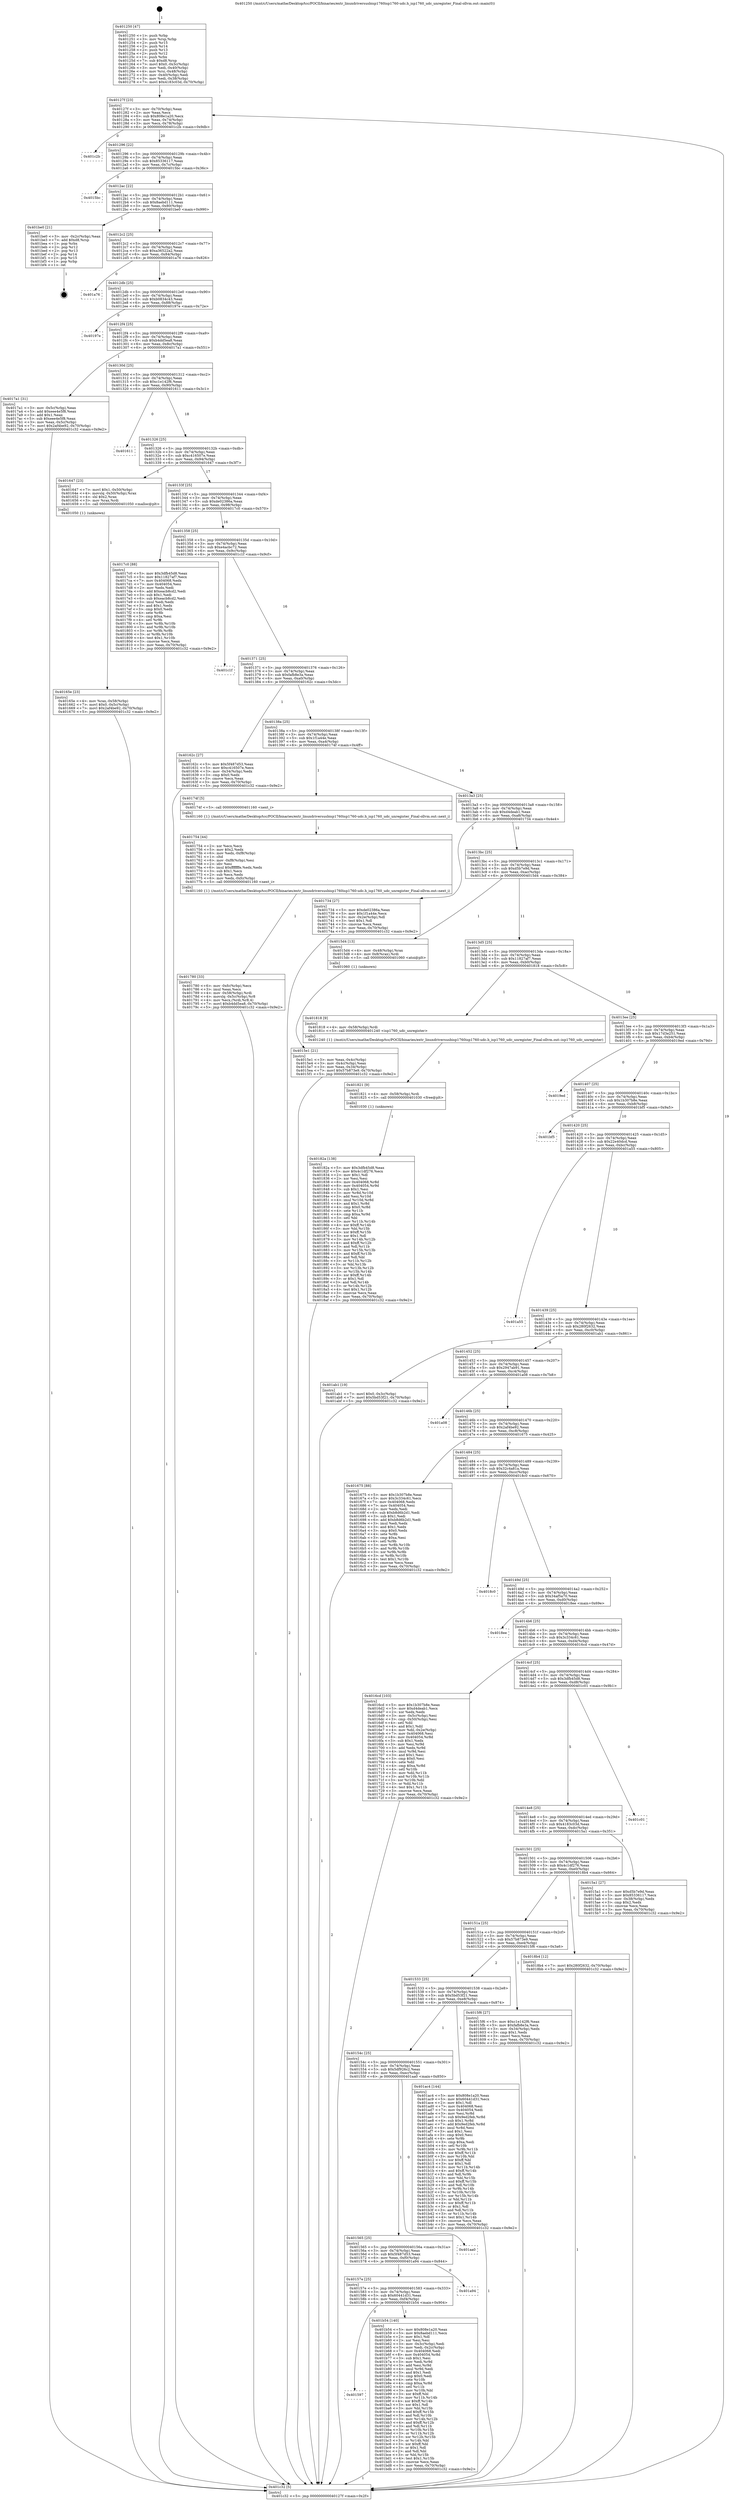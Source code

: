 digraph "0x401250" {
  label = "0x401250 (/mnt/c/Users/mathe/Desktop/tcc/POCII/binaries/extr_linuxdriversusbisp1760isp1760-udc.h_isp1760_udc_unregister_Final-ollvm.out::main(0))"
  labelloc = "t"
  node[shape=record]

  Entry [label="",width=0.3,height=0.3,shape=circle,fillcolor=black,style=filled]
  "0x40127f" [label="{
     0x40127f [23]\l
     | [instrs]\l
     &nbsp;&nbsp;0x40127f \<+3\>: mov -0x70(%rbp),%eax\l
     &nbsp;&nbsp;0x401282 \<+2\>: mov %eax,%ecx\l
     &nbsp;&nbsp;0x401284 \<+6\>: sub $0x808e1a20,%ecx\l
     &nbsp;&nbsp;0x40128a \<+3\>: mov %eax,-0x74(%rbp)\l
     &nbsp;&nbsp;0x40128d \<+3\>: mov %ecx,-0x78(%rbp)\l
     &nbsp;&nbsp;0x401290 \<+6\>: je 0000000000401c2b \<main+0x9db\>\l
  }"]
  "0x401c2b" [label="{
     0x401c2b\l
  }", style=dashed]
  "0x401296" [label="{
     0x401296 [22]\l
     | [instrs]\l
     &nbsp;&nbsp;0x401296 \<+5\>: jmp 000000000040129b \<main+0x4b\>\l
     &nbsp;&nbsp;0x40129b \<+3\>: mov -0x74(%rbp),%eax\l
     &nbsp;&nbsp;0x40129e \<+5\>: sub $0x85336117,%eax\l
     &nbsp;&nbsp;0x4012a3 \<+3\>: mov %eax,-0x7c(%rbp)\l
     &nbsp;&nbsp;0x4012a6 \<+6\>: je 00000000004015bc \<main+0x36c\>\l
  }"]
  Exit [label="",width=0.3,height=0.3,shape=circle,fillcolor=black,style=filled,peripheries=2]
  "0x4015bc" [label="{
     0x4015bc\l
  }", style=dashed]
  "0x4012ac" [label="{
     0x4012ac [22]\l
     | [instrs]\l
     &nbsp;&nbsp;0x4012ac \<+5\>: jmp 00000000004012b1 \<main+0x61\>\l
     &nbsp;&nbsp;0x4012b1 \<+3\>: mov -0x74(%rbp),%eax\l
     &nbsp;&nbsp;0x4012b4 \<+5\>: sub $0x8aebd111,%eax\l
     &nbsp;&nbsp;0x4012b9 \<+3\>: mov %eax,-0x80(%rbp)\l
     &nbsp;&nbsp;0x4012bc \<+6\>: je 0000000000401be0 \<main+0x990\>\l
  }"]
  "0x401597" [label="{
     0x401597\l
  }", style=dashed]
  "0x401be0" [label="{
     0x401be0 [21]\l
     | [instrs]\l
     &nbsp;&nbsp;0x401be0 \<+3\>: mov -0x2c(%rbp),%eax\l
     &nbsp;&nbsp;0x401be3 \<+7\>: add $0xd8,%rsp\l
     &nbsp;&nbsp;0x401bea \<+1\>: pop %rbx\l
     &nbsp;&nbsp;0x401beb \<+2\>: pop %r12\l
     &nbsp;&nbsp;0x401bed \<+2\>: pop %r13\l
     &nbsp;&nbsp;0x401bef \<+2\>: pop %r14\l
     &nbsp;&nbsp;0x401bf1 \<+2\>: pop %r15\l
     &nbsp;&nbsp;0x401bf3 \<+1\>: pop %rbp\l
     &nbsp;&nbsp;0x401bf4 \<+1\>: ret\l
  }"]
  "0x4012c2" [label="{
     0x4012c2 [25]\l
     | [instrs]\l
     &nbsp;&nbsp;0x4012c2 \<+5\>: jmp 00000000004012c7 \<main+0x77\>\l
     &nbsp;&nbsp;0x4012c7 \<+3\>: mov -0x74(%rbp),%eax\l
     &nbsp;&nbsp;0x4012ca \<+5\>: sub $0xa36522a2,%eax\l
     &nbsp;&nbsp;0x4012cf \<+6\>: mov %eax,-0x84(%rbp)\l
     &nbsp;&nbsp;0x4012d5 \<+6\>: je 0000000000401a76 \<main+0x826\>\l
  }"]
  "0x401b54" [label="{
     0x401b54 [140]\l
     | [instrs]\l
     &nbsp;&nbsp;0x401b54 \<+5\>: mov $0x808e1a20,%eax\l
     &nbsp;&nbsp;0x401b59 \<+5\>: mov $0x8aebd111,%ecx\l
     &nbsp;&nbsp;0x401b5e \<+2\>: mov $0x1,%dl\l
     &nbsp;&nbsp;0x401b60 \<+2\>: xor %esi,%esi\l
     &nbsp;&nbsp;0x401b62 \<+3\>: mov -0x3c(%rbp),%edi\l
     &nbsp;&nbsp;0x401b65 \<+3\>: mov %edi,-0x2c(%rbp)\l
     &nbsp;&nbsp;0x401b68 \<+7\>: mov 0x404068,%edi\l
     &nbsp;&nbsp;0x401b6f \<+8\>: mov 0x404054,%r8d\l
     &nbsp;&nbsp;0x401b77 \<+3\>: sub $0x1,%esi\l
     &nbsp;&nbsp;0x401b7a \<+3\>: mov %edi,%r9d\l
     &nbsp;&nbsp;0x401b7d \<+3\>: add %esi,%r9d\l
     &nbsp;&nbsp;0x401b80 \<+4\>: imul %r9d,%edi\l
     &nbsp;&nbsp;0x401b84 \<+3\>: and $0x1,%edi\l
     &nbsp;&nbsp;0x401b87 \<+3\>: cmp $0x0,%edi\l
     &nbsp;&nbsp;0x401b8a \<+4\>: sete %r10b\l
     &nbsp;&nbsp;0x401b8e \<+4\>: cmp $0xa,%r8d\l
     &nbsp;&nbsp;0x401b92 \<+4\>: setl %r11b\l
     &nbsp;&nbsp;0x401b96 \<+3\>: mov %r10b,%bl\l
     &nbsp;&nbsp;0x401b99 \<+3\>: xor $0xff,%bl\l
     &nbsp;&nbsp;0x401b9c \<+3\>: mov %r11b,%r14b\l
     &nbsp;&nbsp;0x401b9f \<+4\>: xor $0xff,%r14b\l
     &nbsp;&nbsp;0x401ba3 \<+3\>: xor $0x1,%dl\l
     &nbsp;&nbsp;0x401ba6 \<+3\>: mov %bl,%r15b\l
     &nbsp;&nbsp;0x401ba9 \<+4\>: and $0xff,%r15b\l
     &nbsp;&nbsp;0x401bad \<+3\>: and %dl,%r10b\l
     &nbsp;&nbsp;0x401bb0 \<+3\>: mov %r14b,%r12b\l
     &nbsp;&nbsp;0x401bb3 \<+4\>: and $0xff,%r12b\l
     &nbsp;&nbsp;0x401bb7 \<+3\>: and %dl,%r11b\l
     &nbsp;&nbsp;0x401bba \<+3\>: or %r10b,%r15b\l
     &nbsp;&nbsp;0x401bbd \<+3\>: or %r11b,%r12b\l
     &nbsp;&nbsp;0x401bc0 \<+3\>: xor %r12b,%r15b\l
     &nbsp;&nbsp;0x401bc3 \<+3\>: or %r14b,%bl\l
     &nbsp;&nbsp;0x401bc6 \<+3\>: xor $0xff,%bl\l
     &nbsp;&nbsp;0x401bc9 \<+3\>: or $0x1,%dl\l
     &nbsp;&nbsp;0x401bcc \<+2\>: and %dl,%bl\l
     &nbsp;&nbsp;0x401bce \<+3\>: or %bl,%r15b\l
     &nbsp;&nbsp;0x401bd1 \<+4\>: test $0x1,%r15b\l
     &nbsp;&nbsp;0x401bd5 \<+3\>: cmovne %ecx,%eax\l
     &nbsp;&nbsp;0x401bd8 \<+3\>: mov %eax,-0x70(%rbp)\l
     &nbsp;&nbsp;0x401bdb \<+5\>: jmp 0000000000401c32 \<main+0x9e2\>\l
  }"]
  "0x401a76" [label="{
     0x401a76\l
  }", style=dashed]
  "0x4012db" [label="{
     0x4012db [25]\l
     | [instrs]\l
     &nbsp;&nbsp;0x4012db \<+5\>: jmp 00000000004012e0 \<main+0x90\>\l
     &nbsp;&nbsp;0x4012e0 \<+3\>: mov -0x74(%rbp),%eax\l
     &nbsp;&nbsp;0x4012e3 \<+5\>: sub $0xb0834c43,%eax\l
     &nbsp;&nbsp;0x4012e8 \<+6\>: mov %eax,-0x88(%rbp)\l
     &nbsp;&nbsp;0x4012ee \<+6\>: je 000000000040197e \<main+0x72e\>\l
  }"]
  "0x40157e" [label="{
     0x40157e [25]\l
     | [instrs]\l
     &nbsp;&nbsp;0x40157e \<+5\>: jmp 0000000000401583 \<main+0x333\>\l
     &nbsp;&nbsp;0x401583 \<+3\>: mov -0x74(%rbp),%eax\l
     &nbsp;&nbsp;0x401586 \<+5\>: sub $0x60441d31,%eax\l
     &nbsp;&nbsp;0x40158b \<+6\>: mov %eax,-0xf4(%rbp)\l
     &nbsp;&nbsp;0x401591 \<+6\>: je 0000000000401b54 \<main+0x904\>\l
  }"]
  "0x40197e" [label="{
     0x40197e\l
  }", style=dashed]
  "0x4012f4" [label="{
     0x4012f4 [25]\l
     | [instrs]\l
     &nbsp;&nbsp;0x4012f4 \<+5\>: jmp 00000000004012f9 \<main+0xa9\>\l
     &nbsp;&nbsp;0x4012f9 \<+3\>: mov -0x74(%rbp),%eax\l
     &nbsp;&nbsp;0x4012fc \<+5\>: sub $0xb4dd5ea8,%eax\l
     &nbsp;&nbsp;0x401301 \<+6\>: mov %eax,-0x8c(%rbp)\l
     &nbsp;&nbsp;0x401307 \<+6\>: je 00000000004017a1 \<main+0x551\>\l
  }"]
  "0x401a94" [label="{
     0x401a94\l
  }", style=dashed]
  "0x4017a1" [label="{
     0x4017a1 [31]\l
     | [instrs]\l
     &nbsp;&nbsp;0x4017a1 \<+3\>: mov -0x5c(%rbp),%eax\l
     &nbsp;&nbsp;0x4017a4 \<+5\>: add $0xeee4e5f8,%eax\l
     &nbsp;&nbsp;0x4017a9 \<+3\>: add $0x1,%eax\l
     &nbsp;&nbsp;0x4017ac \<+5\>: sub $0xeee4e5f8,%eax\l
     &nbsp;&nbsp;0x4017b1 \<+3\>: mov %eax,-0x5c(%rbp)\l
     &nbsp;&nbsp;0x4017b4 \<+7\>: movl $0x2af4be92,-0x70(%rbp)\l
     &nbsp;&nbsp;0x4017bb \<+5\>: jmp 0000000000401c32 \<main+0x9e2\>\l
  }"]
  "0x40130d" [label="{
     0x40130d [25]\l
     | [instrs]\l
     &nbsp;&nbsp;0x40130d \<+5\>: jmp 0000000000401312 \<main+0xc2\>\l
     &nbsp;&nbsp;0x401312 \<+3\>: mov -0x74(%rbp),%eax\l
     &nbsp;&nbsp;0x401315 \<+5\>: sub $0xc1e142f6,%eax\l
     &nbsp;&nbsp;0x40131a \<+6\>: mov %eax,-0x90(%rbp)\l
     &nbsp;&nbsp;0x401320 \<+6\>: je 0000000000401611 \<main+0x3c1\>\l
  }"]
  "0x401565" [label="{
     0x401565 [25]\l
     | [instrs]\l
     &nbsp;&nbsp;0x401565 \<+5\>: jmp 000000000040156a \<main+0x31a\>\l
     &nbsp;&nbsp;0x40156a \<+3\>: mov -0x74(%rbp),%eax\l
     &nbsp;&nbsp;0x40156d \<+5\>: sub $0x5f487d53,%eax\l
     &nbsp;&nbsp;0x401572 \<+6\>: mov %eax,-0xf0(%rbp)\l
     &nbsp;&nbsp;0x401578 \<+6\>: je 0000000000401a94 \<main+0x844\>\l
  }"]
  "0x401611" [label="{
     0x401611\l
  }", style=dashed]
  "0x401326" [label="{
     0x401326 [25]\l
     | [instrs]\l
     &nbsp;&nbsp;0x401326 \<+5\>: jmp 000000000040132b \<main+0xdb\>\l
     &nbsp;&nbsp;0x40132b \<+3\>: mov -0x74(%rbp),%eax\l
     &nbsp;&nbsp;0x40132e \<+5\>: sub $0xc416507e,%eax\l
     &nbsp;&nbsp;0x401333 \<+6\>: mov %eax,-0x94(%rbp)\l
     &nbsp;&nbsp;0x401339 \<+6\>: je 0000000000401647 \<main+0x3f7\>\l
  }"]
  "0x401aa0" [label="{
     0x401aa0\l
  }", style=dashed]
  "0x401647" [label="{
     0x401647 [23]\l
     | [instrs]\l
     &nbsp;&nbsp;0x401647 \<+7\>: movl $0x1,-0x50(%rbp)\l
     &nbsp;&nbsp;0x40164e \<+4\>: movslq -0x50(%rbp),%rax\l
     &nbsp;&nbsp;0x401652 \<+4\>: shl $0x2,%rax\l
     &nbsp;&nbsp;0x401656 \<+3\>: mov %rax,%rdi\l
     &nbsp;&nbsp;0x401659 \<+5\>: call 0000000000401050 \<malloc@plt\>\l
     | [calls]\l
     &nbsp;&nbsp;0x401050 \{1\} (unknown)\l
  }"]
  "0x40133f" [label="{
     0x40133f [25]\l
     | [instrs]\l
     &nbsp;&nbsp;0x40133f \<+5\>: jmp 0000000000401344 \<main+0xf4\>\l
     &nbsp;&nbsp;0x401344 \<+3\>: mov -0x74(%rbp),%eax\l
     &nbsp;&nbsp;0x401347 \<+5\>: sub $0xde02386a,%eax\l
     &nbsp;&nbsp;0x40134c \<+6\>: mov %eax,-0x98(%rbp)\l
     &nbsp;&nbsp;0x401352 \<+6\>: je 00000000004017c0 \<main+0x570\>\l
  }"]
  "0x40154c" [label="{
     0x40154c [25]\l
     | [instrs]\l
     &nbsp;&nbsp;0x40154c \<+5\>: jmp 0000000000401551 \<main+0x301\>\l
     &nbsp;&nbsp;0x401551 \<+3\>: mov -0x74(%rbp),%eax\l
     &nbsp;&nbsp;0x401554 \<+5\>: sub $0x5df926c2,%eax\l
     &nbsp;&nbsp;0x401559 \<+6\>: mov %eax,-0xec(%rbp)\l
     &nbsp;&nbsp;0x40155f \<+6\>: je 0000000000401aa0 \<main+0x850\>\l
  }"]
  "0x4017c0" [label="{
     0x4017c0 [88]\l
     | [instrs]\l
     &nbsp;&nbsp;0x4017c0 \<+5\>: mov $0x3dfb45d8,%eax\l
     &nbsp;&nbsp;0x4017c5 \<+5\>: mov $0x11827af7,%ecx\l
     &nbsp;&nbsp;0x4017ca \<+7\>: mov 0x404068,%edx\l
     &nbsp;&nbsp;0x4017d1 \<+7\>: mov 0x404054,%esi\l
     &nbsp;&nbsp;0x4017d8 \<+2\>: mov %edx,%edi\l
     &nbsp;&nbsp;0x4017da \<+6\>: add $0xeacb8cd2,%edi\l
     &nbsp;&nbsp;0x4017e0 \<+3\>: sub $0x1,%edi\l
     &nbsp;&nbsp;0x4017e3 \<+6\>: sub $0xeacb8cd2,%edi\l
     &nbsp;&nbsp;0x4017e9 \<+3\>: imul %edi,%edx\l
     &nbsp;&nbsp;0x4017ec \<+3\>: and $0x1,%edx\l
     &nbsp;&nbsp;0x4017ef \<+3\>: cmp $0x0,%edx\l
     &nbsp;&nbsp;0x4017f2 \<+4\>: sete %r8b\l
     &nbsp;&nbsp;0x4017f6 \<+3\>: cmp $0xa,%esi\l
     &nbsp;&nbsp;0x4017f9 \<+4\>: setl %r9b\l
     &nbsp;&nbsp;0x4017fd \<+3\>: mov %r8b,%r10b\l
     &nbsp;&nbsp;0x401800 \<+3\>: and %r9b,%r10b\l
     &nbsp;&nbsp;0x401803 \<+3\>: xor %r9b,%r8b\l
     &nbsp;&nbsp;0x401806 \<+3\>: or %r8b,%r10b\l
     &nbsp;&nbsp;0x401809 \<+4\>: test $0x1,%r10b\l
     &nbsp;&nbsp;0x40180d \<+3\>: cmovne %ecx,%eax\l
     &nbsp;&nbsp;0x401810 \<+3\>: mov %eax,-0x70(%rbp)\l
     &nbsp;&nbsp;0x401813 \<+5\>: jmp 0000000000401c32 \<main+0x9e2\>\l
  }"]
  "0x401358" [label="{
     0x401358 [25]\l
     | [instrs]\l
     &nbsp;&nbsp;0x401358 \<+5\>: jmp 000000000040135d \<main+0x10d\>\l
     &nbsp;&nbsp;0x40135d \<+3\>: mov -0x74(%rbp),%eax\l
     &nbsp;&nbsp;0x401360 \<+5\>: sub $0xe4acbc72,%eax\l
     &nbsp;&nbsp;0x401365 \<+6\>: mov %eax,-0x9c(%rbp)\l
     &nbsp;&nbsp;0x40136b \<+6\>: je 0000000000401c1f \<main+0x9cf\>\l
  }"]
  "0x401ac4" [label="{
     0x401ac4 [144]\l
     | [instrs]\l
     &nbsp;&nbsp;0x401ac4 \<+5\>: mov $0x808e1a20,%eax\l
     &nbsp;&nbsp;0x401ac9 \<+5\>: mov $0x60441d31,%ecx\l
     &nbsp;&nbsp;0x401ace \<+2\>: mov $0x1,%dl\l
     &nbsp;&nbsp;0x401ad0 \<+7\>: mov 0x404068,%esi\l
     &nbsp;&nbsp;0x401ad7 \<+7\>: mov 0x404054,%edi\l
     &nbsp;&nbsp;0x401ade \<+3\>: mov %esi,%r8d\l
     &nbsp;&nbsp;0x401ae1 \<+7\>: sub $0x9ed2feb,%r8d\l
     &nbsp;&nbsp;0x401ae8 \<+4\>: sub $0x1,%r8d\l
     &nbsp;&nbsp;0x401aec \<+7\>: add $0x9ed2feb,%r8d\l
     &nbsp;&nbsp;0x401af3 \<+4\>: imul %r8d,%esi\l
     &nbsp;&nbsp;0x401af7 \<+3\>: and $0x1,%esi\l
     &nbsp;&nbsp;0x401afa \<+3\>: cmp $0x0,%esi\l
     &nbsp;&nbsp;0x401afd \<+4\>: sete %r9b\l
     &nbsp;&nbsp;0x401b01 \<+3\>: cmp $0xa,%edi\l
     &nbsp;&nbsp;0x401b04 \<+4\>: setl %r10b\l
     &nbsp;&nbsp;0x401b08 \<+3\>: mov %r9b,%r11b\l
     &nbsp;&nbsp;0x401b0b \<+4\>: xor $0xff,%r11b\l
     &nbsp;&nbsp;0x401b0f \<+3\>: mov %r10b,%bl\l
     &nbsp;&nbsp;0x401b12 \<+3\>: xor $0xff,%bl\l
     &nbsp;&nbsp;0x401b15 \<+3\>: xor $0x1,%dl\l
     &nbsp;&nbsp;0x401b18 \<+3\>: mov %r11b,%r14b\l
     &nbsp;&nbsp;0x401b1b \<+4\>: and $0xff,%r14b\l
     &nbsp;&nbsp;0x401b1f \<+3\>: and %dl,%r9b\l
     &nbsp;&nbsp;0x401b22 \<+3\>: mov %bl,%r15b\l
     &nbsp;&nbsp;0x401b25 \<+4\>: and $0xff,%r15b\l
     &nbsp;&nbsp;0x401b29 \<+3\>: and %dl,%r10b\l
     &nbsp;&nbsp;0x401b2c \<+3\>: or %r9b,%r14b\l
     &nbsp;&nbsp;0x401b2f \<+3\>: or %r10b,%r15b\l
     &nbsp;&nbsp;0x401b32 \<+3\>: xor %r15b,%r14b\l
     &nbsp;&nbsp;0x401b35 \<+3\>: or %bl,%r11b\l
     &nbsp;&nbsp;0x401b38 \<+4\>: xor $0xff,%r11b\l
     &nbsp;&nbsp;0x401b3c \<+3\>: or $0x1,%dl\l
     &nbsp;&nbsp;0x401b3f \<+3\>: and %dl,%r11b\l
     &nbsp;&nbsp;0x401b42 \<+3\>: or %r11b,%r14b\l
     &nbsp;&nbsp;0x401b45 \<+4\>: test $0x1,%r14b\l
     &nbsp;&nbsp;0x401b49 \<+3\>: cmovne %ecx,%eax\l
     &nbsp;&nbsp;0x401b4c \<+3\>: mov %eax,-0x70(%rbp)\l
     &nbsp;&nbsp;0x401b4f \<+5\>: jmp 0000000000401c32 \<main+0x9e2\>\l
  }"]
  "0x401c1f" [label="{
     0x401c1f\l
  }", style=dashed]
  "0x401371" [label="{
     0x401371 [25]\l
     | [instrs]\l
     &nbsp;&nbsp;0x401371 \<+5\>: jmp 0000000000401376 \<main+0x126\>\l
     &nbsp;&nbsp;0x401376 \<+3\>: mov -0x74(%rbp),%eax\l
     &nbsp;&nbsp;0x401379 \<+5\>: sub $0xfafb8e3a,%eax\l
     &nbsp;&nbsp;0x40137e \<+6\>: mov %eax,-0xa0(%rbp)\l
     &nbsp;&nbsp;0x401384 \<+6\>: je 000000000040162c \<main+0x3dc\>\l
  }"]
  "0x40182a" [label="{
     0x40182a [138]\l
     | [instrs]\l
     &nbsp;&nbsp;0x40182a \<+5\>: mov $0x3dfb45d8,%eax\l
     &nbsp;&nbsp;0x40182f \<+5\>: mov $0x4c1df276,%ecx\l
     &nbsp;&nbsp;0x401834 \<+2\>: mov $0x1,%dl\l
     &nbsp;&nbsp;0x401836 \<+2\>: xor %esi,%esi\l
     &nbsp;&nbsp;0x401838 \<+8\>: mov 0x404068,%r8d\l
     &nbsp;&nbsp;0x401840 \<+8\>: mov 0x404054,%r9d\l
     &nbsp;&nbsp;0x401848 \<+3\>: sub $0x1,%esi\l
     &nbsp;&nbsp;0x40184b \<+3\>: mov %r8d,%r10d\l
     &nbsp;&nbsp;0x40184e \<+3\>: add %esi,%r10d\l
     &nbsp;&nbsp;0x401851 \<+4\>: imul %r10d,%r8d\l
     &nbsp;&nbsp;0x401855 \<+4\>: and $0x1,%r8d\l
     &nbsp;&nbsp;0x401859 \<+4\>: cmp $0x0,%r8d\l
     &nbsp;&nbsp;0x40185d \<+4\>: sete %r11b\l
     &nbsp;&nbsp;0x401861 \<+4\>: cmp $0xa,%r9d\l
     &nbsp;&nbsp;0x401865 \<+3\>: setl %bl\l
     &nbsp;&nbsp;0x401868 \<+3\>: mov %r11b,%r14b\l
     &nbsp;&nbsp;0x40186b \<+4\>: xor $0xff,%r14b\l
     &nbsp;&nbsp;0x40186f \<+3\>: mov %bl,%r15b\l
     &nbsp;&nbsp;0x401872 \<+4\>: xor $0xff,%r15b\l
     &nbsp;&nbsp;0x401876 \<+3\>: xor $0x1,%dl\l
     &nbsp;&nbsp;0x401879 \<+3\>: mov %r14b,%r12b\l
     &nbsp;&nbsp;0x40187c \<+4\>: and $0xff,%r12b\l
     &nbsp;&nbsp;0x401880 \<+3\>: and %dl,%r11b\l
     &nbsp;&nbsp;0x401883 \<+3\>: mov %r15b,%r13b\l
     &nbsp;&nbsp;0x401886 \<+4\>: and $0xff,%r13b\l
     &nbsp;&nbsp;0x40188a \<+2\>: and %dl,%bl\l
     &nbsp;&nbsp;0x40188c \<+3\>: or %r11b,%r12b\l
     &nbsp;&nbsp;0x40188f \<+3\>: or %bl,%r13b\l
     &nbsp;&nbsp;0x401892 \<+3\>: xor %r13b,%r12b\l
     &nbsp;&nbsp;0x401895 \<+3\>: or %r15b,%r14b\l
     &nbsp;&nbsp;0x401898 \<+4\>: xor $0xff,%r14b\l
     &nbsp;&nbsp;0x40189c \<+3\>: or $0x1,%dl\l
     &nbsp;&nbsp;0x40189f \<+3\>: and %dl,%r14b\l
     &nbsp;&nbsp;0x4018a2 \<+3\>: or %r14b,%r12b\l
     &nbsp;&nbsp;0x4018a5 \<+4\>: test $0x1,%r12b\l
     &nbsp;&nbsp;0x4018a9 \<+3\>: cmovne %ecx,%eax\l
     &nbsp;&nbsp;0x4018ac \<+3\>: mov %eax,-0x70(%rbp)\l
     &nbsp;&nbsp;0x4018af \<+5\>: jmp 0000000000401c32 \<main+0x9e2\>\l
  }"]
  "0x40162c" [label="{
     0x40162c [27]\l
     | [instrs]\l
     &nbsp;&nbsp;0x40162c \<+5\>: mov $0x5f487d53,%eax\l
     &nbsp;&nbsp;0x401631 \<+5\>: mov $0xc416507e,%ecx\l
     &nbsp;&nbsp;0x401636 \<+3\>: mov -0x34(%rbp),%edx\l
     &nbsp;&nbsp;0x401639 \<+3\>: cmp $0x0,%edx\l
     &nbsp;&nbsp;0x40163c \<+3\>: cmove %ecx,%eax\l
     &nbsp;&nbsp;0x40163f \<+3\>: mov %eax,-0x70(%rbp)\l
     &nbsp;&nbsp;0x401642 \<+5\>: jmp 0000000000401c32 \<main+0x9e2\>\l
  }"]
  "0x40138a" [label="{
     0x40138a [25]\l
     | [instrs]\l
     &nbsp;&nbsp;0x40138a \<+5\>: jmp 000000000040138f \<main+0x13f\>\l
     &nbsp;&nbsp;0x40138f \<+3\>: mov -0x74(%rbp),%eax\l
     &nbsp;&nbsp;0x401392 \<+5\>: sub $0x1f1a44e,%eax\l
     &nbsp;&nbsp;0x401397 \<+6\>: mov %eax,-0xa4(%rbp)\l
     &nbsp;&nbsp;0x40139d \<+6\>: je 000000000040174f \<main+0x4ff\>\l
  }"]
  "0x401821" [label="{
     0x401821 [9]\l
     | [instrs]\l
     &nbsp;&nbsp;0x401821 \<+4\>: mov -0x58(%rbp),%rdi\l
     &nbsp;&nbsp;0x401825 \<+5\>: call 0000000000401030 \<free@plt\>\l
     | [calls]\l
     &nbsp;&nbsp;0x401030 \{1\} (unknown)\l
  }"]
  "0x40174f" [label="{
     0x40174f [5]\l
     | [instrs]\l
     &nbsp;&nbsp;0x40174f \<+5\>: call 0000000000401160 \<next_i\>\l
     | [calls]\l
     &nbsp;&nbsp;0x401160 \{1\} (/mnt/c/Users/mathe/Desktop/tcc/POCII/binaries/extr_linuxdriversusbisp1760isp1760-udc.h_isp1760_udc_unregister_Final-ollvm.out::next_i)\l
  }"]
  "0x4013a3" [label="{
     0x4013a3 [25]\l
     | [instrs]\l
     &nbsp;&nbsp;0x4013a3 \<+5\>: jmp 00000000004013a8 \<main+0x158\>\l
     &nbsp;&nbsp;0x4013a8 \<+3\>: mov -0x74(%rbp),%eax\l
     &nbsp;&nbsp;0x4013ab \<+5\>: sub $0xd4deab1,%eax\l
     &nbsp;&nbsp;0x4013b0 \<+6\>: mov %eax,-0xa8(%rbp)\l
     &nbsp;&nbsp;0x4013b6 \<+6\>: je 0000000000401734 \<main+0x4e4\>\l
  }"]
  "0x401780" [label="{
     0x401780 [33]\l
     | [instrs]\l
     &nbsp;&nbsp;0x401780 \<+6\>: mov -0xfc(%rbp),%ecx\l
     &nbsp;&nbsp;0x401786 \<+3\>: imul %eax,%ecx\l
     &nbsp;&nbsp;0x401789 \<+4\>: mov -0x58(%rbp),%rdi\l
     &nbsp;&nbsp;0x40178d \<+4\>: movslq -0x5c(%rbp),%r8\l
     &nbsp;&nbsp;0x401791 \<+4\>: mov %ecx,(%rdi,%r8,4)\l
     &nbsp;&nbsp;0x401795 \<+7\>: movl $0xb4dd5ea8,-0x70(%rbp)\l
     &nbsp;&nbsp;0x40179c \<+5\>: jmp 0000000000401c32 \<main+0x9e2\>\l
  }"]
  "0x401734" [label="{
     0x401734 [27]\l
     | [instrs]\l
     &nbsp;&nbsp;0x401734 \<+5\>: mov $0xde02386a,%eax\l
     &nbsp;&nbsp;0x401739 \<+5\>: mov $0x1f1a44e,%ecx\l
     &nbsp;&nbsp;0x40173e \<+3\>: mov -0x2e(%rbp),%dl\l
     &nbsp;&nbsp;0x401741 \<+3\>: test $0x1,%dl\l
     &nbsp;&nbsp;0x401744 \<+3\>: cmovne %ecx,%eax\l
     &nbsp;&nbsp;0x401747 \<+3\>: mov %eax,-0x70(%rbp)\l
     &nbsp;&nbsp;0x40174a \<+5\>: jmp 0000000000401c32 \<main+0x9e2\>\l
  }"]
  "0x4013bc" [label="{
     0x4013bc [25]\l
     | [instrs]\l
     &nbsp;&nbsp;0x4013bc \<+5\>: jmp 00000000004013c1 \<main+0x171\>\l
     &nbsp;&nbsp;0x4013c1 \<+3\>: mov -0x74(%rbp),%eax\l
     &nbsp;&nbsp;0x4013c4 \<+5\>: sub $0xd5b7e9d,%eax\l
     &nbsp;&nbsp;0x4013c9 \<+6\>: mov %eax,-0xac(%rbp)\l
     &nbsp;&nbsp;0x4013cf \<+6\>: je 00000000004015d4 \<main+0x384\>\l
  }"]
  "0x401754" [label="{
     0x401754 [44]\l
     | [instrs]\l
     &nbsp;&nbsp;0x401754 \<+2\>: xor %ecx,%ecx\l
     &nbsp;&nbsp;0x401756 \<+5\>: mov $0x2,%edx\l
     &nbsp;&nbsp;0x40175b \<+6\>: mov %edx,-0xf8(%rbp)\l
     &nbsp;&nbsp;0x401761 \<+1\>: cltd\l
     &nbsp;&nbsp;0x401762 \<+6\>: mov -0xf8(%rbp),%esi\l
     &nbsp;&nbsp;0x401768 \<+2\>: idiv %esi\l
     &nbsp;&nbsp;0x40176a \<+6\>: imul $0xfffffffe,%edx,%edx\l
     &nbsp;&nbsp;0x401770 \<+3\>: sub $0x1,%ecx\l
     &nbsp;&nbsp;0x401773 \<+2\>: sub %ecx,%edx\l
     &nbsp;&nbsp;0x401775 \<+6\>: mov %edx,-0xfc(%rbp)\l
     &nbsp;&nbsp;0x40177b \<+5\>: call 0000000000401160 \<next_i\>\l
     | [calls]\l
     &nbsp;&nbsp;0x401160 \{1\} (/mnt/c/Users/mathe/Desktop/tcc/POCII/binaries/extr_linuxdriversusbisp1760isp1760-udc.h_isp1760_udc_unregister_Final-ollvm.out::next_i)\l
  }"]
  "0x4015d4" [label="{
     0x4015d4 [13]\l
     | [instrs]\l
     &nbsp;&nbsp;0x4015d4 \<+4\>: mov -0x48(%rbp),%rax\l
     &nbsp;&nbsp;0x4015d8 \<+4\>: mov 0x8(%rax),%rdi\l
     &nbsp;&nbsp;0x4015dc \<+5\>: call 0000000000401060 \<atoi@plt\>\l
     | [calls]\l
     &nbsp;&nbsp;0x401060 \{1\} (unknown)\l
  }"]
  "0x4013d5" [label="{
     0x4013d5 [25]\l
     | [instrs]\l
     &nbsp;&nbsp;0x4013d5 \<+5\>: jmp 00000000004013da \<main+0x18a\>\l
     &nbsp;&nbsp;0x4013da \<+3\>: mov -0x74(%rbp),%eax\l
     &nbsp;&nbsp;0x4013dd \<+5\>: sub $0x11827af7,%eax\l
     &nbsp;&nbsp;0x4013e2 \<+6\>: mov %eax,-0xb0(%rbp)\l
     &nbsp;&nbsp;0x4013e8 \<+6\>: je 0000000000401818 \<main+0x5c8\>\l
  }"]
  "0x40165e" [label="{
     0x40165e [23]\l
     | [instrs]\l
     &nbsp;&nbsp;0x40165e \<+4\>: mov %rax,-0x58(%rbp)\l
     &nbsp;&nbsp;0x401662 \<+7\>: movl $0x0,-0x5c(%rbp)\l
     &nbsp;&nbsp;0x401669 \<+7\>: movl $0x2af4be92,-0x70(%rbp)\l
     &nbsp;&nbsp;0x401670 \<+5\>: jmp 0000000000401c32 \<main+0x9e2\>\l
  }"]
  "0x401818" [label="{
     0x401818 [9]\l
     | [instrs]\l
     &nbsp;&nbsp;0x401818 \<+4\>: mov -0x58(%rbp),%rdi\l
     &nbsp;&nbsp;0x40181c \<+5\>: call 0000000000401240 \<isp1760_udc_unregister\>\l
     | [calls]\l
     &nbsp;&nbsp;0x401240 \{1\} (/mnt/c/Users/mathe/Desktop/tcc/POCII/binaries/extr_linuxdriversusbisp1760isp1760-udc.h_isp1760_udc_unregister_Final-ollvm.out::isp1760_udc_unregister)\l
  }"]
  "0x4013ee" [label="{
     0x4013ee [25]\l
     | [instrs]\l
     &nbsp;&nbsp;0x4013ee \<+5\>: jmp 00000000004013f3 \<main+0x1a3\>\l
     &nbsp;&nbsp;0x4013f3 \<+3\>: mov -0x74(%rbp),%eax\l
     &nbsp;&nbsp;0x4013f6 \<+5\>: sub $0x17d3e251,%eax\l
     &nbsp;&nbsp;0x4013fb \<+6\>: mov %eax,-0xb4(%rbp)\l
     &nbsp;&nbsp;0x401401 \<+6\>: je 00000000004019ed \<main+0x79d\>\l
  }"]
  "0x401533" [label="{
     0x401533 [25]\l
     | [instrs]\l
     &nbsp;&nbsp;0x401533 \<+5\>: jmp 0000000000401538 \<main+0x2e8\>\l
     &nbsp;&nbsp;0x401538 \<+3\>: mov -0x74(%rbp),%eax\l
     &nbsp;&nbsp;0x40153b \<+5\>: sub $0x5bd53f21,%eax\l
     &nbsp;&nbsp;0x401540 \<+6\>: mov %eax,-0xe8(%rbp)\l
     &nbsp;&nbsp;0x401546 \<+6\>: je 0000000000401ac4 \<main+0x874\>\l
  }"]
  "0x4019ed" [label="{
     0x4019ed\l
  }", style=dashed]
  "0x401407" [label="{
     0x401407 [25]\l
     | [instrs]\l
     &nbsp;&nbsp;0x401407 \<+5\>: jmp 000000000040140c \<main+0x1bc\>\l
     &nbsp;&nbsp;0x40140c \<+3\>: mov -0x74(%rbp),%eax\l
     &nbsp;&nbsp;0x40140f \<+5\>: sub $0x1b307b8e,%eax\l
     &nbsp;&nbsp;0x401414 \<+6\>: mov %eax,-0xb8(%rbp)\l
     &nbsp;&nbsp;0x40141a \<+6\>: je 0000000000401bf5 \<main+0x9a5\>\l
  }"]
  "0x4015f6" [label="{
     0x4015f6 [27]\l
     | [instrs]\l
     &nbsp;&nbsp;0x4015f6 \<+5\>: mov $0xc1e142f6,%eax\l
     &nbsp;&nbsp;0x4015fb \<+5\>: mov $0xfafb8e3a,%ecx\l
     &nbsp;&nbsp;0x401600 \<+3\>: mov -0x34(%rbp),%edx\l
     &nbsp;&nbsp;0x401603 \<+3\>: cmp $0x1,%edx\l
     &nbsp;&nbsp;0x401606 \<+3\>: cmovl %ecx,%eax\l
     &nbsp;&nbsp;0x401609 \<+3\>: mov %eax,-0x70(%rbp)\l
     &nbsp;&nbsp;0x40160c \<+5\>: jmp 0000000000401c32 \<main+0x9e2\>\l
  }"]
  "0x401bf5" [label="{
     0x401bf5\l
  }", style=dashed]
  "0x401420" [label="{
     0x401420 [25]\l
     | [instrs]\l
     &nbsp;&nbsp;0x401420 \<+5\>: jmp 0000000000401425 \<main+0x1d5\>\l
     &nbsp;&nbsp;0x401425 \<+3\>: mov -0x74(%rbp),%eax\l
     &nbsp;&nbsp;0x401428 \<+5\>: sub $0x22e40dcd,%eax\l
     &nbsp;&nbsp;0x40142d \<+6\>: mov %eax,-0xbc(%rbp)\l
     &nbsp;&nbsp;0x401433 \<+6\>: je 0000000000401a55 \<main+0x805\>\l
  }"]
  "0x40151a" [label="{
     0x40151a [25]\l
     | [instrs]\l
     &nbsp;&nbsp;0x40151a \<+5\>: jmp 000000000040151f \<main+0x2cf\>\l
     &nbsp;&nbsp;0x40151f \<+3\>: mov -0x74(%rbp),%eax\l
     &nbsp;&nbsp;0x401522 \<+5\>: sub $0x57b873e9,%eax\l
     &nbsp;&nbsp;0x401527 \<+6\>: mov %eax,-0xe4(%rbp)\l
     &nbsp;&nbsp;0x40152d \<+6\>: je 00000000004015f6 \<main+0x3a6\>\l
  }"]
  "0x401a55" [label="{
     0x401a55\l
  }", style=dashed]
  "0x401439" [label="{
     0x401439 [25]\l
     | [instrs]\l
     &nbsp;&nbsp;0x401439 \<+5\>: jmp 000000000040143e \<main+0x1ee\>\l
     &nbsp;&nbsp;0x40143e \<+3\>: mov -0x74(%rbp),%eax\l
     &nbsp;&nbsp;0x401441 \<+5\>: sub $0x280f2632,%eax\l
     &nbsp;&nbsp;0x401446 \<+6\>: mov %eax,-0xc0(%rbp)\l
     &nbsp;&nbsp;0x40144c \<+6\>: je 0000000000401ab1 \<main+0x861\>\l
  }"]
  "0x4018b4" [label="{
     0x4018b4 [12]\l
     | [instrs]\l
     &nbsp;&nbsp;0x4018b4 \<+7\>: movl $0x280f2632,-0x70(%rbp)\l
     &nbsp;&nbsp;0x4018bb \<+5\>: jmp 0000000000401c32 \<main+0x9e2\>\l
  }"]
  "0x401ab1" [label="{
     0x401ab1 [19]\l
     | [instrs]\l
     &nbsp;&nbsp;0x401ab1 \<+7\>: movl $0x0,-0x3c(%rbp)\l
     &nbsp;&nbsp;0x401ab8 \<+7\>: movl $0x5bd53f21,-0x70(%rbp)\l
     &nbsp;&nbsp;0x401abf \<+5\>: jmp 0000000000401c32 \<main+0x9e2\>\l
  }"]
  "0x401452" [label="{
     0x401452 [25]\l
     | [instrs]\l
     &nbsp;&nbsp;0x401452 \<+5\>: jmp 0000000000401457 \<main+0x207\>\l
     &nbsp;&nbsp;0x401457 \<+3\>: mov -0x74(%rbp),%eax\l
     &nbsp;&nbsp;0x40145a \<+5\>: sub $0x2947ab91,%eax\l
     &nbsp;&nbsp;0x40145f \<+6\>: mov %eax,-0xc4(%rbp)\l
     &nbsp;&nbsp;0x401465 \<+6\>: je 0000000000401a08 \<main+0x7b8\>\l
  }"]
  "0x4015e1" [label="{
     0x4015e1 [21]\l
     | [instrs]\l
     &nbsp;&nbsp;0x4015e1 \<+3\>: mov %eax,-0x4c(%rbp)\l
     &nbsp;&nbsp;0x4015e4 \<+3\>: mov -0x4c(%rbp),%eax\l
     &nbsp;&nbsp;0x4015e7 \<+3\>: mov %eax,-0x34(%rbp)\l
     &nbsp;&nbsp;0x4015ea \<+7\>: movl $0x57b873e9,-0x70(%rbp)\l
     &nbsp;&nbsp;0x4015f1 \<+5\>: jmp 0000000000401c32 \<main+0x9e2\>\l
  }"]
  "0x401a08" [label="{
     0x401a08\l
  }", style=dashed]
  "0x40146b" [label="{
     0x40146b [25]\l
     | [instrs]\l
     &nbsp;&nbsp;0x40146b \<+5\>: jmp 0000000000401470 \<main+0x220\>\l
     &nbsp;&nbsp;0x401470 \<+3\>: mov -0x74(%rbp),%eax\l
     &nbsp;&nbsp;0x401473 \<+5\>: sub $0x2af4be92,%eax\l
     &nbsp;&nbsp;0x401478 \<+6\>: mov %eax,-0xc8(%rbp)\l
     &nbsp;&nbsp;0x40147e \<+6\>: je 0000000000401675 \<main+0x425\>\l
  }"]
  "0x401250" [label="{
     0x401250 [47]\l
     | [instrs]\l
     &nbsp;&nbsp;0x401250 \<+1\>: push %rbp\l
     &nbsp;&nbsp;0x401251 \<+3\>: mov %rsp,%rbp\l
     &nbsp;&nbsp;0x401254 \<+2\>: push %r15\l
     &nbsp;&nbsp;0x401256 \<+2\>: push %r14\l
     &nbsp;&nbsp;0x401258 \<+2\>: push %r13\l
     &nbsp;&nbsp;0x40125a \<+2\>: push %r12\l
     &nbsp;&nbsp;0x40125c \<+1\>: push %rbx\l
     &nbsp;&nbsp;0x40125d \<+7\>: sub $0xd8,%rsp\l
     &nbsp;&nbsp;0x401264 \<+7\>: movl $0x0,-0x3c(%rbp)\l
     &nbsp;&nbsp;0x40126b \<+3\>: mov %edi,-0x40(%rbp)\l
     &nbsp;&nbsp;0x40126e \<+4\>: mov %rsi,-0x48(%rbp)\l
     &nbsp;&nbsp;0x401272 \<+3\>: mov -0x40(%rbp),%edi\l
     &nbsp;&nbsp;0x401275 \<+3\>: mov %edi,-0x38(%rbp)\l
     &nbsp;&nbsp;0x401278 \<+7\>: movl $0x4183c03d,-0x70(%rbp)\l
  }"]
  "0x401675" [label="{
     0x401675 [88]\l
     | [instrs]\l
     &nbsp;&nbsp;0x401675 \<+5\>: mov $0x1b307b8e,%eax\l
     &nbsp;&nbsp;0x40167a \<+5\>: mov $0x3c334c61,%ecx\l
     &nbsp;&nbsp;0x40167f \<+7\>: mov 0x404068,%edx\l
     &nbsp;&nbsp;0x401686 \<+7\>: mov 0x404054,%esi\l
     &nbsp;&nbsp;0x40168d \<+2\>: mov %edx,%edi\l
     &nbsp;&nbsp;0x40168f \<+6\>: sub $0xb8d6b2d1,%edi\l
     &nbsp;&nbsp;0x401695 \<+3\>: sub $0x1,%edi\l
     &nbsp;&nbsp;0x401698 \<+6\>: add $0xb8d6b2d1,%edi\l
     &nbsp;&nbsp;0x40169e \<+3\>: imul %edi,%edx\l
     &nbsp;&nbsp;0x4016a1 \<+3\>: and $0x1,%edx\l
     &nbsp;&nbsp;0x4016a4 \<+3\>: cmp $0x0,%edx\l
     &nbsp;&nbsp;0x4016a7 \<+4\>: sete %r8b\l
     &nbsp;&nbsp;0x4016ab \<+3\>: cmp $0xa,%esi\l
     &nbsp;&nbsp;0x4016ae \<+4\>: setl %r9b\l
     &nbsp;&nbsp;0x4016b2 \<+3\>: mov %r8b,%r10b\l
     &nbsp;&nbsp;0x4016b5 \<+3\>: and %r9b,%r10b\l
     &nbsp;&nbsp;0x4016b8 \<+3\>: xor %r9b,%r8b\l
     &nbsp;&nbsp;0x4016bb \<+3\>: or %r8b,%r10b\l
     &nbsp;&nbsp;0x4016be \<+4\>: test $0x1,%r10b\l
     &nbsp;&nbsp;0x4016c2 \<+3\>: cmovne %ecx,%eax\l
     &nbsp;&nbsp;0x4016c5 \<+3\>: mov %eax,-0x70(%rbp)\l
     &nbsp;&nbsp;0x4016c8 \<+5\>: jmp 0000000000401c32 \<main+0x9e2\>\l
  }"]
  "0x401484" [label="{
     0x401484 [25]\l
     | [instrs]\l
     &nbsp;&nbsp;0x401484 \<+5\>: jmp 0000000000401489 \<main+0x239\>\l
     &nbsp;&nbsp;0x401489 \<+3\>: mov -0x74(%rbp),%eax\l
     &nbsp;&nbsp;0x40148c \<+5\>: sub $0x32c4a81a,%eax\l
     &nbsp;&nbsp;0x401491 \<+6\>: mov %eax,-0xcc(%rbp)\l
     &nbsp;&nbsp;0x401497 \<+6\>: je 00000000004018c0 \<main+0x670\>\l
  }"]
  "0x401c32" [label="{
     0x401c32 [5]\l
     | [instrs]\l
     &nbsp;&nbsp;0x401c32 \<+5\>: jmp 000000000040127f \<main+0x2f\>\l
  }"]
  "0x4018c0" [label="{
     0x4018c0\l
  }", style=dashed]
  "0x40149d" [label="{
     0x40149d [25]\l
     | [instrs]\l
     &nbsp;&nbsp;0x40149d \<+5\>: jmp 00000000004014a2 \<main+0x252\>\l
     &nbsp;&nbsp;0x4014a2 \<+3\>: mov -0x74(%rbp),%eax\l
     &nbsp;&nbsp;0x4014a5 \<+5\>: sub $0x34af5a70,%eax\l
     &nbsp;&nbsp;0x4014aa \<+6\>: mov %eax,-0xd0(%rbp)\l
     &nbsp;&nbsp;0x4014b0 \<+6\>: je 00000000004018ee \<main+0x69e\>\l
  }"]
  "0x401501" [label="{
     0x401501 [25]\l
     | [instrs]\l
     &nbsp;&nbsp;0x401501 \<+5\>: jmp 0000000000401506 \<main+0x2b6\>\l
     &nbsp;&nbsp;0x401506 \<+3\>: mov -0x74(%rbp),%eax\l
     &nbsp;&nbsp;0x401509 \<+5\>: sub $0x4c1df276,%eax\l
     &nbsp;&nbsp;0x40150e \<+6\>: mov %eax,-0xe0(%rbp)\l
     &nbsp;&nbsp;0x401514 \<+6\>: je 00000000004018b4 \<main+0x664\>\l
  }"]
  "0x4018ee" [label="{
     0x4018ee\l
  }", style=dashed]
  "0x4014b6" [label="{
     0x4014b6 [25]\l
     | [instrs]\l
     &nbsp;&nbsp;0x4014b6 \<+5\>: jmp 00000000004014bb \<main+0x26b\>\l
     &nbsp;&nbsp;0x4014bb \<+3\>: mov -0x74(%rbp),%eax\l
     &nbsp;&nbsp;0x4014be \<+5\>: sub $0x3c334c61,%eax\l
     &nbsp;&nbsp;0x4014c3 \<+6\>: mov %eax,-0xd4(%rbp)\l
     &nbsp;&nbsp;0x4014c9 \<+6\>: je 00000000004016cd \<main+0x47d\>\l
  }"]
  "0x4015a1" [label="{
     0x4015a1 [27]\l
     | [instrs]\l
     &nbsp;&nbsp;0x4015a1 \<+5\>: mov $0xd5b7e9d,%eax\l
     &nbsp;&nbsp;0x4015a6 \<+5\>: mov $0x85336117,%ecx\l
     &nbsp;&nbsp;0x4015ab \<+3\>: mov -0x38(%rbp),%edx\l
     &nbsp;&nbsp;0x4015ae \<+3\>: cmp $0x2,%edx\l
     &nbsp;&nbsp;0x4015b1 \<+3\>: cmovne %ecx,%eax\l
     &nbsp;&nbsp;0x4015b4 \<+3\>: mov %eax,-0x70(%rbp)\l
     &nbsp;&nbsp;0x4015b7 \<+5\>: jmp 0000000000401c32 \<main+0x9e2\>\l
  }"]
  "0x4016cd" [label="{
     0x4016cd [103]\l
     | [instrs]\l
     &nbsp;&nbsp;0x4016cd \<+5\>: mov $0x1b307b8e,%eax\l
     &nbsp;&nbsp;0x4016d2 \<+5\>: mov $0xd4deab1,%ecx\l
     &nbsp;&nbsp;0x4016d7 \<+2\>: xor %edx,%edx\l
     &nbsp;&nbsp;0x4016d9 \<+3\>: mov -0x5c(%rbp),%esi\l
     &nbsp;&nbsp;0x4016dc \<+3\>: cmp -0x50(%rbp),%esi\l
     &nbsp;&nbsp;0x4016df \<+4\>: setl %dil\l
     &nbsp;&nbsp;0x4016e3 \<+4\>: and $0x1,%dil\l
     &nbsp;&nbsp;0x4016e7 \<+4\>: mov %dil,-0x2e(%rbp)\l
     &nbsp;&nbsp;0x4016eb \<+7\>: mov 0x404068,%esi\l
     &nbsp;&nbsp;0x4016f2 \<+8\>: mov 0x404054,%r8d\l
     &nbsp;&nbsp;0x4016fa \<+3\>: sub $0x1,%edx\l
     &nbsp;&nbsp;0x4016fd \<+3\>: mov %esi,%r9d\l
     &nbsp;&nbsp;0x401700 \<+3\>: add %edx,%r9d\l
     &nbsp;&nbsp;0x401703 \<+4\>: imul %r9d,%esi\l
     &nbsp;&nbsp;0x401707 \<+3\>: and $0x1,%esi\l
     &nbsp;&nbsp;0x40170a \<+3\>: cmp $0x0,%esi\l
     &nbsp;&nbsp;0x40170d \<+4\>: sete %dil\l
     &nbsp;&nbsp;0x401711 \<+4\>: cmp $0xa,%r8d\l
     &nbsp;&nbsp;0x401715 \<+4\>: setl %r10b\l
     &nbsp;&nbsp;0x401719 \<+3\>: mov %dil,%r11b\l
     &nbsp;&nbsp;0x40171c \<+3\>: and %r10b,%r11b\l
     &nbsp;&nbsp;0x40171f \<+3\>: xor %r10b,%dil\l
     &nbsp;&nbsp;0x401722 \<+3\>: or %dil,%r11b\l
     &nbsp;&nbsp;0x401725 \<+4\>: test $0x1,%r11b\l
     &nbsp;&nbsp;0x401729 \<+3\>: cmovne %ecx,%eax\l
     &nbsp;&nbsp;0x40172c \<+3\>: mov %eax,-0x70(%rbp)\l
     &nbsp;&nbsp;0x40172f \<+5\>: jmp 0000000000401c32 \<main+0x9e2\>\l
  }"]
  "0x4014cf" [label="{
     0x4014cf [25]\l
     | [instrs]\l
     &nbsp;&nbsp;0x4014cf \<+5\>: jmp 00000000004014d4 \<main+0x284\>\l
     &nbsp;&nbsp;0x4014d4 \<+3\>: mov -0x74(%rbp),%eax\l
     &nbsp;&nbsp;0x4014d7 \<+5\>: sub $0x3dfb45d8,%eax\l
     &nbsp;&nbsp;0x4014dc \<+6\>: mov %eax,-0xd8(%rbp)\l
     &nbsp;&nbsp;0x4014e2 \<+6\>: je 0000000000401c01 \<main+0x9b1\>\l
  }"]
  "0x4014e8" [label="{
     0x4014e8 [25]\l
     | [instrs]\l
     &nbsp;&nbsp;0x4014e8 \<+5\>: jmp 00000000004014ed \<main+0x29d\>\l
     &nbsp;&nbsp;0x4014ed \<+3\>: mov -0x74(%rbp),%eax\l
     &nbsp;&nbsp;0x4014f0 \<+5\>: sub $0x4183c03d,%eax\l
     &nbsp;&nbsp;0x4014f5 \<+6\>: mov %eax,-0xdc(%rbp)\l
     &nbsp;&nbsp;0x4014fb \<+6\>: je 00000000004015a1 \<main+0x351\>\l
  }"]
  "0x401c01" [label="{
     0x401c01\l
  }", style=dashed]
  Entry -> "0x401250" [label=" 1"]
  "0x40127f" -> "0x401c2b" [label=" 0"]
  "0x40127f" -> "0x401296" [label=" 20"]
  "0x401be0" -> Exit [label=" 1"]
  "0x401296" -> "0x4015bc" [label=" 0"]
  "0x401296" -> "0x4012ac" [label=" 20"]
  "0x401b54" -> "0x401c32" [label=" 1"]
  "0x4012ac" -> "0x401be0" [label=" 1"]
  "0x4012ac" -> "0x4012c2" [label=" 19"]
  "0x40157e" -> "0x401597" [label=" 0"]
  "0x4012c2" -> "0x401a76" [label=" 0"]
  "0x4012c2" -> "0x4012db" [label=" 19"]
  "0x40157e" -> "0x401b54" [label=" 1"]
  "0x4012db" -> "0x40197e" [label=" 0"]
  "0x4012db" -> "0x4012f4" [label=" 19"]
  "0x401565" -> "0x40157e" [label=" 1"]
  "0x4012f4" -> "0x4017a1" [label=" 1"]
  "0x4012f4" -> "0x40130d" [label=" 18"]
  "0x401565" -> "0x401a94" [label=" 0"]
  "0x40130d" -> "0x401611" [label=" 0"]
  "0x40130d" -> "0x401326" [label=" 18"]
  "0x40154c" -> "0x401565" [label=" 1"]
  "0x401326" -> "0x401647" [label=" 1"]
  "0x401326" -> "0x40133f" [label=" 17"]
  "0x40154c" -> "0x401aa0" [label=" 0"]
  "0x40133f" -> "0x4017c0" [label=" 1"]
  "0x40133f" -> "0x401358" [label=" 16"]
  "0x401ac4" -> "0x401c32" [label=" 1"]
  "0x401358" -> "0x401c1f" [label=" 0"]
  "0x401358" -> "0x401371" [label=" 16"]
  "0x401533" -> "0x40154c" [label=" 1"]
  "0x401371" -> "0x40162c" [label=" 1"]
  "0x401371" -> "0x40138a" [label=" 15"]
  "0x401533" -> "0x401ac4" [label=" 1"]
  "0x40138a" -> "0x40174f" [label=" 1"]
  "0x40138a" -> "0x4013a3" [label=" 14"]
  "0x401ab1" -> "0x401c32" [label=" 1"]
  "0x4013a3" -> "0x401734" [label=" 2"]
  "0x4013a3" -> "0x4013bc" [label=" 12"]
  "0x4018b4" -> "0x401c32" [label=" 1"]
  "0x4013bc" -> "0x4015d4" [label=" 1"]
  "0x4013bc" -> "0x4013d5" [label=" 11"]
  "0x40182a" -> "0x401c32" [label=" 1"]
  "0x4013d5" -> "0x401818" [label=" 1"]
  "0x4013d5" -> "0x4013ee" [label=" 10"]
  "0x401821" -> "0x40182a" [label=" 1"]
  "0x4013ee" -> "0x4019ed" [label=" 0"]
  "0x4013ee" -> "0x401407" [label=" 10"]
  "0x401818" -> "0x401821" [label=" 1"]
  "0x401407" -> "0x401bf5" [label=" 0"]
  "0x401407" -> "0x401420" [label=" 10"]
  "0x4017c0" -> "0x401c32" [label=" 1"]
  "0x401420" -> "0x401a55" [label=" 0"]
  "0x401420" -> "0x401439" [label=" 10"]
  "0x401780" -> "0x401c32" [label=" 1"]
  "0x401439" -> "0x401ab1" [label=" 1"]
  "0x401439" -> "0x401452" [label=" 9"]
  "0x401754" -> "0x401780" [label=" 1"]
  "0x401452" -> "0x401a08" [label=" 0"]
  "0x401452" -> "0x40146b" [label=" 9"]
  "0x401734" -> "0x401c32" [label=" 2"]
  "0x40146b" -> "0x401675" [label=" 2"]
  "0x40146b" -> "0x401484" [label=" 7"]
  "0x4016cd" -> "0x401c32" [label=" 2"]
  "0x401484" -> "0x4018c0" [label=" 0"]
  "0x401484" -> "0x40149d" [label=" 7"]
  "0x401675" -> "0x401c32" [label=" 2"]
  "0x40149d" -> "0x4018ee" [label=" 0"]
  "0x40149d" -> "0x4014b6" [label=" 7"]
  "0x40165e" -> "0x401c32" [label=" 1"]
  "0x4014b6" -> "0x4016cd" [label=" 2"]
  "0x4014b6" -> "0x4014cf" [label=" 5"]
  "0x401647" -> "0x40165e" [label=" 1"]
  "0x4014cf" -> "0x401c01" [label=" 0"]
  "0x4014cf" -> "0x4014e8" [label=" 5"]
  "0x40162c" -> "0x401c32" [label=" 1"]
  "0x4014e8" -> "0x4015a1" [label=" 1"]
  "0x4014e8" -> "0x401501" [label=" 4"]
  "0x4015a1" -> "0x401c32" [label=" 1"]
  "0x401250" -> "0x40127f" [label=" 1"]
  "0x401c32" -> "0x40127f" [label=" 19"]
  "0x4015d4" -> "0x4015e1" [label=" 1"]
  "0x4015e1" -> "0x401c32" [label=" 1"]
  "0x40174f" -> "0x401754" [label=" 1"]
  "0x401501" -> "0x4018b4" [label=" 1"]
  "0x401501" -> "0x40151a" [label=" 3"]
  "0x4017a1" -> "0x401c32" [label=" 1"]
  "0x40151a" -> "0x4015f6" [label=" 1"]
  "0x40151a" -> "0x401533" [label=" 2"]
  "0x4015f6" -> "0x401c32" [label=" 1"]
}
